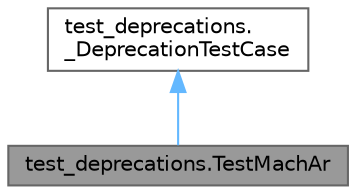 digraph "test_deprecations.TestMachAr"
{
 // LATEX_PDF_SIZE
  bgcolor="transparent";
  edge [fontname=Helvetica,fontsize=10,labelfontname=Helvetica,labelfontsize=10];
  node [fontname=Helvetica,fontsize=10,shape=box,height=0.2,width=0.4];
  Node1 [id="Node000001",label="test_deprecations.TestMachAr",height=0.2,width=0.4,color="gray40", fillcolor="grey60", style="filled", fontcolor="black",tooltip=" "];
  Node2 -> Node1 [id="edge2_Node000001_Node000002",dir="back",color="steelblue1",style="solid",tooltip=" "];
  Node2 [id="Node000002",label="test_deprecations.\l_DeprecationTestCase",height=0.2,width=0.4,color="gray40", fillcolor="white", style="filled",URL="$classtest__deprecations_1_1__DeprecationTestCase.html",tooltip=" "];
}
